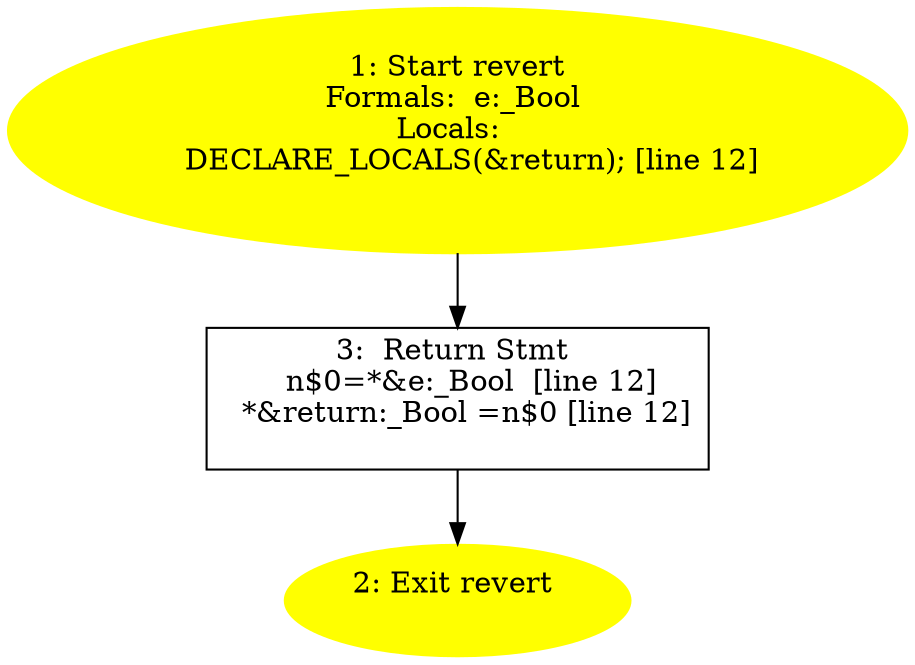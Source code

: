 /* @generated */
digraph iCFG {
"revert.4bc48a3c9ac7468d2d5d1a6fb5f87654_3" [label="3:  Return Stmt \n   n$0=*&e:_Bool  [line 12]\n  *&return:_Bool =n$0 [line 12]\n " shape="box"]
	

	 "revert.4bc48a3c9ac7468d2d5d1a6fb5f87654_3" -> "revert.4bc48a3c9ac7468d2d5d1a6fb5f87654_2" ;
"revert.4bc48a3c9ac7468d2d5d1a6fb5f87654_2" [label="2: Exit revert \n  " color=yellow style=filled]
	

"revert.4bc48a3c9ac7468d2d5d1a6fb5f87654_1" [label="1: Start revert\nFormals:  e:_Bool \nLocals:  \n   DECLARE_LOCALS(&return); [line 12]\n " color=yellow style=filled]
	

	 "revert.4bc48a3c9ac7468d2d5d1a6fb5f87654_1" -> "revert.4bc48a3c9ac7468d2d5d1a6fb5f87654_3" ;
}
